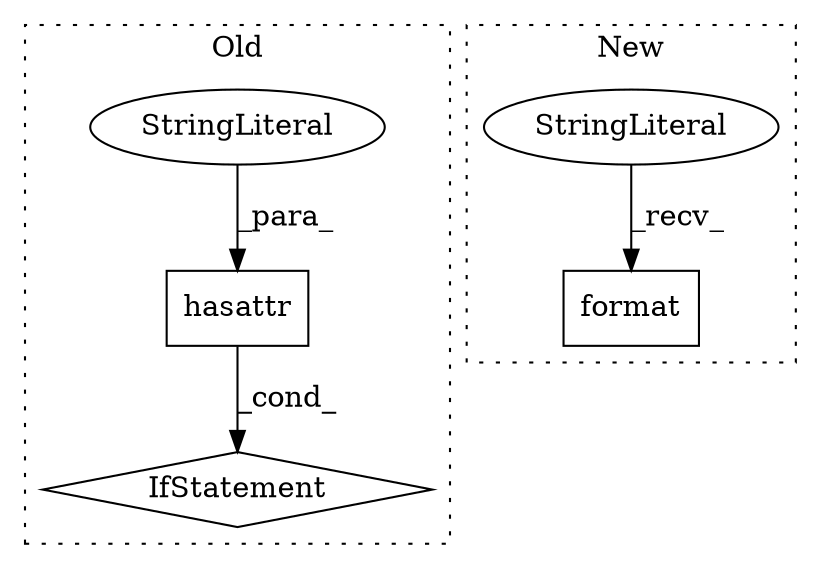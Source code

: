 digraph G {
subgraph cluster0 {
1 [label="hasattr" a="32" s="328,348" l="8,1" shape="box"];
4 [label="StringLiteral" a="45" s="338" l="10" shape="ellipse"];
5 [label="IfStatement" a="25" s="323,349" l="4,2" shape="diamond"];
label = "Old";
style="dotted";
}
subgraph cluster1 {
2 [label="format" a="32" s="1395,1406" l="7,1" shape="box"];
3 [label="StringLiteral" a="45" s="1368" l="26" shape="ellipse"];
label = "New";
style="dotted";
}
1 -> 5 [label="_cond_"];
3 -> 2 [label="_recv_"];
4 -> 1 [label="_para_"];
}